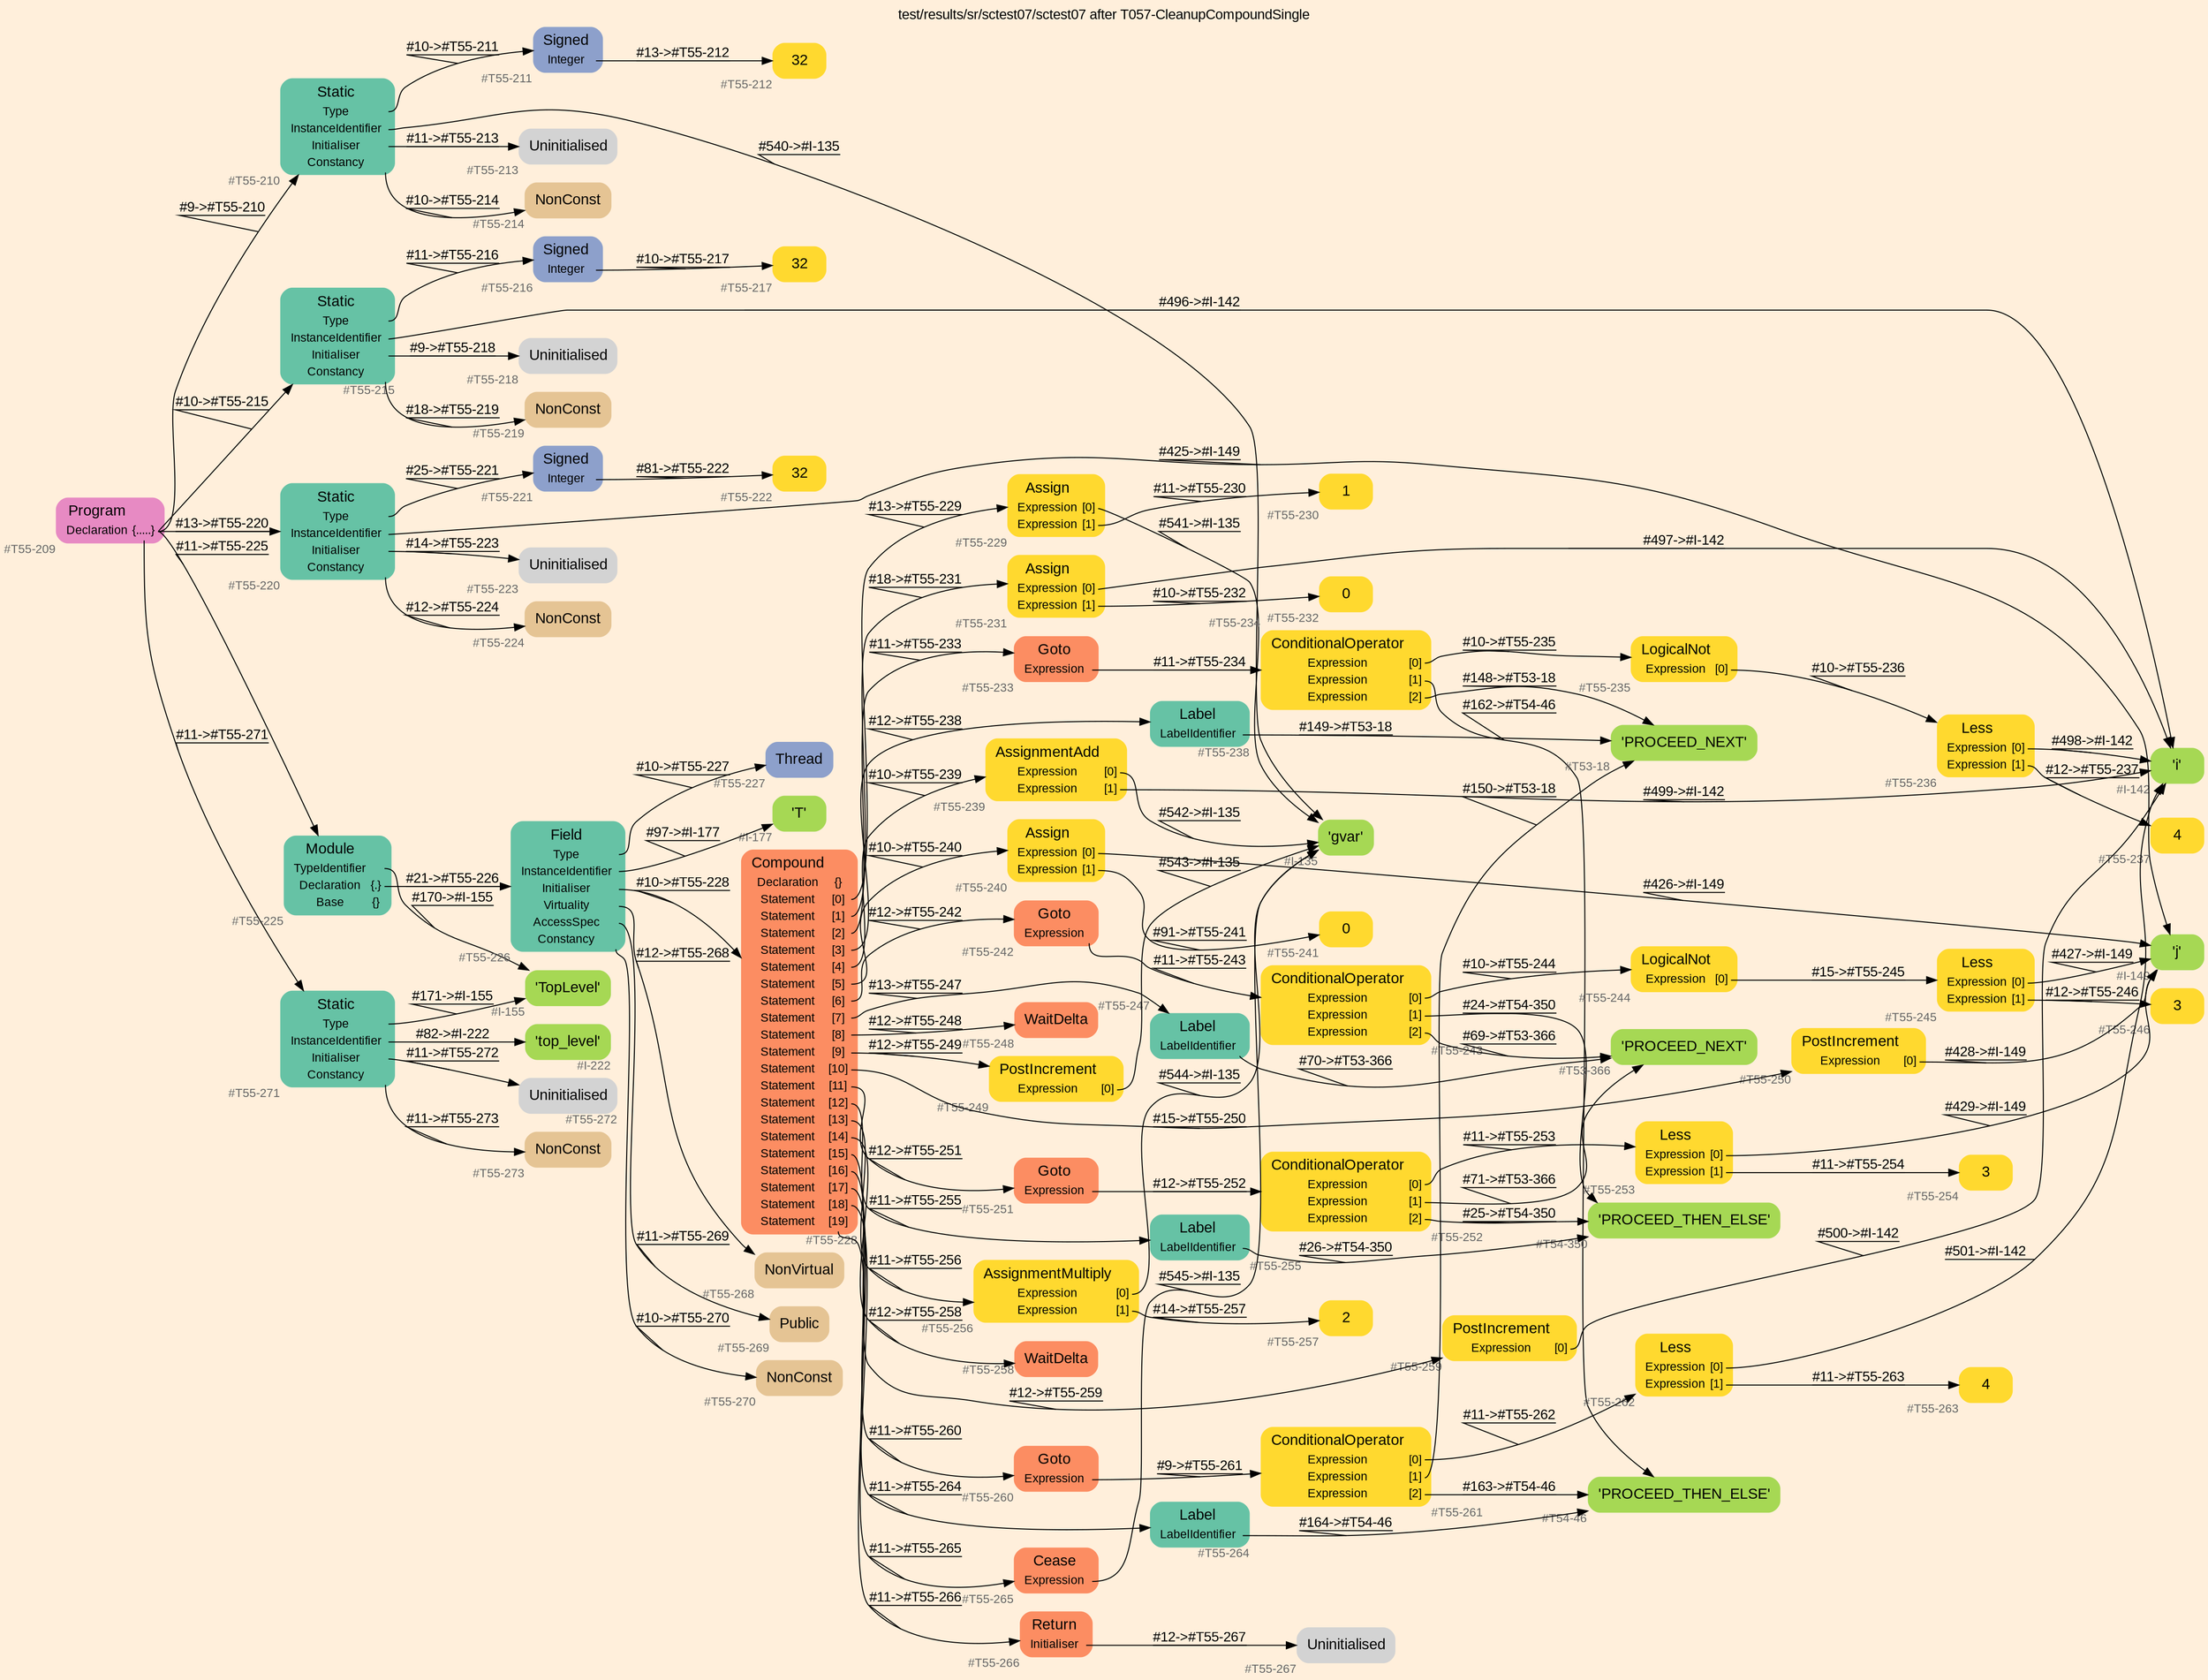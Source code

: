 digraph "test/results/sr/sctest07/sctest07 after T057-CleanupCompoundSingle" {
label = "test/results/sr/sctest07/sctest07 after T057-CleanupCompoundSingle"
labelloc = t
graph [
    rankdir = "LR"
    ranksep = 0.3
    bgcolor = antiquewhite1
    color = black
    fontcolor = black
    fontname = "Arial"
];
node [
    fontname = "Arial"
];
edge [
    fontname = "Arial"
];

// -------------------- node figure --------------------
// -------- block #T55-209 ----------
"#T55-209" [
    fillcolor = "/set28/4"
    xlabel = "#T55-209"
    fontsize = "12"
    fontcolor = grey40
    shape = "plaintext"
    label = <<TABLE BORDER="0" CELLBORDER="0" CELLSPACING="0">
     <TR><TD><FONT COLOR="black" POINT-SIZE="15">Program</FONT></TD></TR>
     <TR><TD><FONT COLOR="black" POINT-SIZE="12">Declaration</FONT></TD><TD PORT="port0"><FONT COLOR="black" POINT-SIZE="12">{.....}</FONT></TD></TR>
    </TABLE>>
    style = "rounded,filled"
];

// -------- block #T55-210 ----------
"#T55-210" [
    fillcolor = "/set28/1"
    xlabel = "#T55-210"
    fontsize = "12"
    fontcolor = grey40
    shape = "plaintext"
    label = <<TABLE BORDER="0" CELLBORDER="0" CELLSPACING="0">
     <TR><TD><FONT COLOR="black" POINT-SIZE="15">Static</FONT></TD></TR>
     <TR><TD><FONT COLOR="black" POINT-SIZE="12">Type</FONT></TD><TD PORT="port0"></TD></TR>
     <TR><TD><FONT COLOR="black" POINT-SIZE="12">InstanceIdentifier</FONT></TD><TD PORT="port1"></TD></TR>
     <TR><TD><FONT COLOR="black" POINT-SIZE="12">Initialiser</FONT></TD><TD PORT="port2"></TD></TR>
     <TR><TD><FONT COLOR="black" POINT-SIZE="12">Constancy</FONT></TD><TD PORT="port3"></TD></TR>
    </TABLE>>
    style = "rounded,filled"
];

// -------- block #T55-211 ----------
"#T55-211" [
    fillcolor = "/set28/3"
    xlabel = "#T55-211"
    fontsize = "12"
    fontcolor = grey40
    shape = "plaintext"
    label = <<TABLE BORDER="0" CELLBORDER="0" CELLSPACING="0">
     <TR><TD><FONT COLOR="black" POINT-SIZE="15">Signed</FONT></TD></TR>
     <TR><TD><FONT COLOR="black" POINT-SIZE="12">Integer</FONT></TD><TD PORT="port0"></TD></TR>
    </TABLE>>
    style = "rounded,filled"
];

// -------- block #T55-212 ----------
"#T55-212" [
    fillcolor = "/set28/6"
    xlabel = "#T55-212"
    fontsize = "12"
    fontcolor = grey40
    shape = "plaintext"
    label = <<TABLE BORDER="0" CELLBORDER="0" CELLSPACING="0">
     <TR><TD><FONT COLOR="black" POINT-SIZE="15">32</FONT></TD></TR>
    </TABLE>>
    style = "rounded,filled"
];

// -------- block #I-135 ----------
"#I-135" [
    fillcolor = "/set28/5"
    xlabel = "#I-135"
    fontsize = "12"
    fontcolor = grey40
    shape = "plaintext"
    label = <<TABLE BORDER="0" CELLBORDER="0" CELLSPACING="0">
     <TR><TD><FONT COLOR="black" POINT-SIZE="15">'gvar'</FONT></TD></TR>
    </TABLE>>
    style = "rounded,filled"
];

// -------- block #T55-213 ----------
"#T55-213" [
    xlabel = "#T55-213"
    fontsize = "12"
    fontcolor = grey40
    shape = "plaintext"
    label = <<TABLE BORDER="0" CELLBORDER="0" CELLSPACING="0">
     <TR><TD><FONT COLOR="black" POINT-SIZE="15">Uninitialised</FONT></TD></TR>
    </TABLE>>
    style = "rounded,filled"
];

// -------- block #T55-214 ----------
"#T55-214" [
    fillcolor = "/set28/7"
    xlabel = "#T55-214"
    fontsize = "12"
    fontcolor = grey40
    shape = "plaintext"
    label = <<TABLE BORDER="0" CELLBORDER="0" CELLSPACING="0">
     <TR><TD><FONT COLOR="black" POINT-SIZE="15">NonConst</FONT></TD></TR>
    </TABLE>>
    style = "rounded,filled"
];

// -------- block #T55-215 ----------
"#T55-215" [
    fillcolor = "/set28/1"
    xlabel = "#T55-215"
    fontsize = "12"
    fontcolor = grey40
    shape = "plaintext"
    label = <<TABLE BORDER="0" CELLBORDER="0" CELLSPACING="0">
     <TR><TD><FONT COLOR="black" POINT-SIZE="15">Static</FONT></TD></TR>
     <TR><TD><FONT COLOR="black" POINT-SIZE="12">Type</FONT></TD><TD PORT="port0"></TD></TR>
     <TR><TD><FONT COLOR="black" POINT-SIZE="12">InstanceIdentifier</FONT></TD><TD PORT="port1"></TD></TR>
     <TR><TD><FONT COLOR="black" POINT-SIZE="12">Initialiser</FONT></TD><TD PORT="port2"></TD></TR>
     <TR><TD><FONT COLOR="black" POINT-SIZE="12">Constancy</FONT></TD><TD PORT="port3"></TD></TR>
    </TABLE>>
    style = "rounded,filled"
];

// -------- block #T55-216 ----------
"#T55-216" [
    fillcolor = "/set28/3"
    xlabel = "#T55-216"
    fontsize = "12"
    fontcolor = grey40
    shape = "plaintext"
    label = <<TABLE BORDER="0" CELLBORDER="0" CELLSPACING="0">
     <TR><TD><FONT COLOR="black" POINT-SIZE="15">Signed</FONT></TD></TR>
     <TR><TD><FONT COLOR="black" POINT-SIZE="12">Integer</FONT></TD><TD PORT="port0"></TD></TR>
    </TABLE>>
    style = "rounded,filled"
];

// -------- block #T55-217 ----------
"#T55-217" [
    fillcolor = "/set28/6"
    xlabel = "#T55-217"
    fontsize = "12"
    fontcolor = grey40
    shape = "plaintext"
    label = <<TABLE BORDER="0" CELLBORDER="0" CELLSPACING="0">
     <TR><TD><FONT COLOR="black" POINT-SIZE="15">32</FONT></TD></TR>
    </TABLE>>
    style = "rounded,filled"
];

// -------- block #I-142 ----------
"#I-142" [
    fillcolor = "/set28/5"
    xlabel = "#I-142"
    fontsize = "12"
    fontcolor = grey40
    shape = "plaintext"
    label = <<TABLE BORDER="0" CELLBORDER="0" CELLSPACING="0">
     <TR><TD><FONT COLOR="black" POINT-SIZE="15">'i'</FONT></TD></TR>
    </TABLE>>
    style = "rounded,filled"
];

// -------- block #T55-218 ----------
"#T55-218" [
    xlabel = "#T55-218"
    fontsize = "12"
    fontcolor = grey40
    shape = "plaintext"
    label = <<TABLE BORDER="0" CELLBORDER="0" CELLSPACING="0">
     <TR><TD><FONT COLOR="black" POINT-SIZE="15">Uninitialised</FONT></TD></TR>
    </TABLE>>
    style = "rounded,filled"
];

// -------- block #T55-219 ----------
"#T55-219" [
    fillcolor = "/set28/7"
    xlabel = "#T55-219"
    fontsize = "12"
    fontcolor = grey40
    shape = "plaintext"
    label = <<TABLE BORDER="0" CELLBORDER="0" CELLSPACING="0">
     <TR><TD><FONT COLOR="black" POINT-SIZE="15">NonConst</FONT></TD></TR>
    </TABLE>>
    style = "rounded,filled"
];

// -------- block #T55-220 ----------
"#T55-220" [
    fillcolor = "/set28/1"
    xlabel = "#T55-220"
    fontsize = "12"
    fontcolor = grey40
    shape = "plaintext"
    label = <<TABLE BORDER="0" CELLBORDER="0" CELLSPACING="0">
     <TR><TD><FONT COLOR="black" POINT-SIZE="15">Static</FONT></TD></TR>
     <TR><TD><FONT COLOR="black" POINT-SIZE="12">Type</FONT></TD><TD PORT="port0"></TD></TR>
     <TR><TD><FONT COLOR="black" POINT-SIZE="12">InstanceIdentifier</FONT></TD><TD PORT="port1"></TD></TR>
     <TR><TD><FONT COLOR="black" POINT-SIZE="12">Initialiser</FONT></TD><TD PORT="port2"></TD></TR>
     <TR><TD><FONT COLOR="black" POINT-SIZE="12">Constancy</FONT></TD><TD PORT="port3"></TD></TR>
    </TABLE>>
    style = "rounded,filled"
];

// -------- block #T55-221 ----------
"#T55-221" [
    fillcolor = "/set28/3"
    xlabel = "#T55-221"
    fontsize = "12"
    fontcolor = grey40
    shape = "plaintext"
    label = <<TABLE BORDER="0" CELLBORDER="0" CELLSPACING="0">
     <TR><TD><FONT COLOR="black" POINT-SIZE="15">Signed</FONT></TD></TR>
     <TR><TD><FONT COLOR="black" POINT-SIZE="12">Integer</FONT></TD><TD PORT="port0"></TD></TR>
    </TABLE>>
    style = "rounded,filled"
];

// -------- block #T55-222 ----------
"#T55-222" [
    fillcolor = "/set28/6"
    xlabel = "#T55-222"
    fontsize = "12"
    fontcolor = grey40
    shape = "plaintext"
    label = <<TABLE BORDER="0" CELLBORDER="0" CELLSPACING="0">
     <TR><TD><FONT COLOR="black" POINT-SIZE="15">32</FONT></TD></TR>
    </TABLE>>
    style = "rounded,filled"
];

// -------- block #I-149 ----------
"#I-149" [
    fillcolor = "/set28/5"
    xlabel = "#I-149"
    fontsize = "12"
    fontcolor = grey40
    shape = "plaintext"
    label = <<TABLE BORDER="0" CELLBORDER="0" CELLSPACING="0">
     <TR><TD><FONT COLOR="black" POINT-SIZE="15">'j'</FONT></TD></TR>
    </TABLE>>
    style = "rounded,filled"
];

// -------- block #T55-223 ----------
"#T55-223" [
    xlabel = "#T55-223"
    fontsize = "12"
    fontcolor = grey40
    shape = "plaintext"
    label = <<TABLE BORDER="0" CELLBORDER="0" CELLSPACING="0">
     <TR><TD><FONT COLOR="black" POINT-SIZE="15">Uninitialised</FONT></TD></TR>
    </TABLE>>
    style = "rounded,filled"
];

// -------- block #T55-224 ----------
"#T55-224" [
    fillcolor = "/set28/7"
    xlabel = "#T55-224"
    fontsize = "12"
    fontcolor = grey40
    shape = "plaintext"
    label = <<TABLE BORDER="0" CELLBORDER="0" CELLSPACING="0">
     <TR><TD><FONT COLOR="black" POINT-SIZE="15">NonConst</FONT></TD></TR>
    </TABLE>>
    style = "rounded,filled"
];

// -------- block #T55-225 ----------
"#T55-225" [
    fillcolor = "/set28/1"
    xlabel = "#T55-225"
    fontsize = "12"
    fontcolor = grey40
    shape = "plaintext"
    label = <<TABLE BORDER="0" CELLBORDER="0" CELLSPACING="0">
     <TR><TD><FONT COLOR="black" POINT-SIZE="15">Module</FONT></TD></TR>
     <TR><TD><FONT COLOR="black" POINT-SIZE="12">TypeIdentifier</FONT></TD><TD PORT="port0"></TD></TR>
     <TR><TD><FONT COLOR="black" POINT-SIZE="12">Declaration</FONT></TD><TD PORT="port1"><FONT COLOR="black" POINT-SIZE="12">{.}</FONT></TD></TR>
     <TR><TD><FONT COLOR="black" POINT-SIZE="12">Base</FONT></TD><TD PORT="port2"><FONT COLOR="black" POINT-SIZE="12">{}</FONT></TD></TR>
    </TABLE>>
    style = "rounded,filled"
];

// -------- block #I-155 ----------
"#I-155" [
    fillcolor = "/set28/5"
    xlabel = "#I-155"
    fontsize = "12"
    fontcolor = grey40
    shape = "plaintext"
    label = <<TABLE BORDER="0" CELLBORDER="0" CELLSPACING="0">
     <TR><TD><FONT COLOR="black" POINT-SIZE="15">'TopLevel'</FONT></TD></TR>
    </TABLE>>
    style = "rounded,filled"
];

// -------- block #T55-226 ----------
"#T55-226" [
    fillcolor = "/set28/1"
    xlabel = "#T55-226"
    fontsize = "12"
    fontcolor = grey40
    shape = "plaintext"
    label = <<TABLE BORDER="0" CELLBORDER="0" CELLSPACING="0">
     <TR><TD><FONT COLOR="black" POINT-SIZE="15">Field</FONT></TD></TR>
     <TR><TD><FONT COLOR="black" POINT-SIZE="12">Type</FONT></TD><TD PORT="port0"></TD></TR>
     <TR><TD><FONT COLOR="black" POINT-SIZE="12">InstanceIdentifier</FONT></TD><TD PORT="port1"></TD></TR>
     <TR><TD><FONT COLOR="black" POINT-SIZE="12">Initialiser</FONT></TD><TD PORT="port2"></TD></TR>
     <TR><TD><FONT COLOR="black" POINT-SIZE="12">Virtuality</FONT></TD><TD PORT="port3"></TD></TR>
     <TR><TD><FONT COLOR="black" POINT-SIZE="12">AccessSpec</FONT></TD><TD PORT="port4"></TD></TR>
     <TR><TD><FONT COLOR="black" POINT-SIZE="12">Constancy</FONT></TD><TD PORT="port5"></TD></TR>
    </TABLE>>
    style = "rounded,filled"
];

// -------- block #T55-227 ----------
"#T55-227" [
    fillcolor = "/set28/3"
    xlabel = "#T55-227"
    fontsize = "12"
    fontcolor = grey40
    shape = "plaintext"
    label = <<TABLE BORDER="0" CELLBORDER="0" CELLSPACING="0">
     <TR><TD><FONT COLOR="black" POINT-SIZE="15">Thread</FONT></TD></TR>
    </TABLE>>
    style = "rounded,filled"
];

// -------- block #I-177 ----------
"#I-177" [
    fillcolor = "/set28/5"
    xlabel = "#I-177"
    fontsize = "12"
    fontcolor = grey40
    shape = "plaintext"
    label = <<TABLE BORDER="0" CELLBORDER="0" CELLSPACING="0">
     <TR><TD><FONT COLOR="black" POINT-SIZE="15">'T'</FONT></TD></TR>
    </TABLE>>
    style = "rounded,filled"
];

// -------- block #T55-228 ----------
"#T55-228" [
    fillcolor = "/set28/2"
    xlabel = "#T55-228"
    fontsize = "12"
    fontcolor = grey40
    shape = "plaintext"
    label = <<TABLE BORDER="0" CELLBORDER="0" CELLSPACING="0">
     <TR><TD><FONT COLOR="black" POINT-SIZE="15">Compound</FONT></TD></TR>
     <TR><TD><FONT COLOR="black" POINT-SIZE="12">Declaration</FONT></TD><TD PORT="port0"><FONT COLOR="black" POINT-SIZE="12">{}</FONT></TD></TR>
     <TR><TD><FONT COLOR="black" POINT-SIZE="12">Statement</FONT></TD><TD PORT="port1"><FONT COLOR="black" POINT-SIZE="12">[0]</FONT></TD></TR>
     <TR><TD><FONT COLOR="black" POINT-SIZE="12">Statement</FONT></TD><TD PORT="port2"><FONT COLOR="black" POINT-SIZE="12">[1]</FONT></TD></TR>
     <TR><TD><FONT COLOR="black" POINT-SIZE="12">Statement</FONT></TD><TD PORT="port3"><FONT COLOR="black" POINT-SIZE="12">[2]</FONT></TD></TR>
     <TR><TD><FONT COLOR="black" POINT-SIZE="12">Statement</FONT></TD><TD PORT="port4"><FONT COLOR="black" POINT-SIZE="12">[3]</FONT></TD></TR>
     <TR><TD><FONT COLOR="black" POINT-SIZE="12">Statement</FONT></TD><TD PORT="port5"><FONT COLOR="black" POINT-SIZE="12">[4]</FONT></TD></TR>
     <TR><TD><FONT COLOR="black" POINT-SIZE="12">Statement</FONT></TD><TD PORT="port6"><FONT COLOR="black" POINT-SIZE="12">[5]</FONT></TD></TR>
     <TR><TD><FONT COLOR="black" POINT-SIZE="12">Statement</FONT></TD><TD PORT="port7"><FONT COLOR="black" POINT-SIZE="12">[6]</FONT></TD></TR>
     <TR><TD><FONT COLOR="black" POINT-SIZE="12">Statement</FONT></TD><TD PORT="port8"><FONT COLOR="black" POINT-SIZE="12">[7]</FONT></TD></TR>
     <TR><TD><FONT COLOR="black" POINT-SIZE="12">Statement</FONT></TD><TD PORT="port9"><FONT COLOR="black" POINT-SIZE="12">[8]</FONT></TD></TR>
     <TR><TD><FONT COLOR="black" POINT-SIZE="12">Statement</FONT></TD><TD PORT="port10"><FONT COLOR="black" POINT-SIZE="12">[9]</FONT></TD></TR>
     <TR><TD><FONT COLOR="black" POINT-SIZE="12">Statement</FONT></TD><TD PORT="port11"><FONT COLOR="black" POINT-SIZE="12">[10]</FONT></TD></TR>
     <TR><TD><FONT COLOR="black" POINT-SIZE="12">Statement</FONT></TD><TD PORT="port12"><FONT COLOR="black" POINT-SIZE="12">[11]</FONT></TD></TR>
     <TR><TD><FONT COLOR="black" POINT-SIZE="12">Statement</FONT></TD><TD PORT="port13"><FONT COLOR="black" POINT-SIZE="12">[12]</FONT></TD></TR>
     <TR><TD><FONT COLOR="black" POINT-SIZE="12">Statement</FONT></TD><TD PORT="port14"><FONT COLOR="black" POINT-SIZE="12">[13]</FONT></TD></TR>
     <TR><TD><FONT COLOR="black" POINT-SIZE="12">Statement</FONT></TD><TD PORT="port15"><FONT COLOR="black" POINT-SIZE="12">[14]</FONT></TD></TR>
     <TR><TD><FONT COLOR="black" POINT-SIZE="12">Statement</FONT></TD><TD PORT="port16"><FONT COLOR="black" POINT-SIZE="12">[15]</FONT></TD></TR>
     <TR><TD><FONT COLOR="black" POINT-SIZE="12">Statement</FONT></TD><TD PORT="port17"><FONT COLOR="black" POINT-SIZE="12">[16]</FONT></TD></TR>
     <TR><TD><FONT COLOR="black" POINT-SIZE="12">Statement</FONT></TD><TD PORT="port18"><FONT COLOR="black" POINT-SIZE="12">[17]</FONT></TD></TR>
     <TR><TD><FONT COLOR="black" POINT-SIZE="12">Statement</FONT></TD><TD PORT="port19"><FONT COLOR="black" POINT-SIZE="12">[18]</FONT></TD></TR>
     <TR><TD><FONT COLOR="black" POINT-SIZE="12">Statement</FONT></TD><TD PORT="port20"><FONT COLOR="black" POINT-SIZE="12">[19]</FONT></TD></TR>
    </TABLE>>
    style = "rounded,filled"
];

// -------- block #T55-229 ----------
"#T55-229" [
    fillcolor = "/set28/6"
    xlabel = "#T55-229"
    fontsize = "12"
    fontcolor = grey40
    shape = "plaintext"
    label = <<TABLE BORDER="0" CELLBORDER="0" CELLSPACING="0">
     <TR><TD><FONT COLOR="black" POINT-SIZE="15">Assign</FONT></TD></TR>
     <TR><TD><FONT COLOR="black" POINT-SIZE="12">Expression</FONT></TD><TD PORT="port0"><FONT COLOR="black" POINT-SIZE="12">[0]</FONT></TD></TR>
     <TR><TD><FONT COLOR="black" POINT-SIZE="12">Expression</FONT></TD><TD PORT="port1"><FONT COLOR="black" POINT-SIZE="12">[1]</FONT></TD></TR>
    </TABLE>>
    style = "rounded,filled"
];

// -------- block #T55-230 ----------
"#T55-230" [
    fillcolor = "/set28/6"
    xlabel = "#T55-230"
    fontsize = "12"
    fontcolor = grey40
    shape = "plaintext"
    label = <<TABLE BORDER="0" CELLBORDER="0" CELLSPACING="0">
     <TR><TD><FONT COLOR="black" POINT-SIZE="15">1</FONT></TD></TR>
    </TABLE>>
    style = "rounded,filled"
];

// -------- block #T55-231 ----------
"#T55-231" [
    fillcolor = "/set28/6"
    xlabel = "#T55-231"
    fontsize = "12"
    fontcolor = grey40
    shape = "plaintext"
    label = <<TABLE BORDER="0" CELLBORDER="0" CELLSPACING="0">
     <TR><TD><FONT COLOR="black" POINT-SIZE="15">Assign</FONT></TD></TR>
     <TR><TD><FONT COLOR="black" POINT-SIZE="12">Expression</FONT></TD><TD PORT="port0"><FONT COLOR="black" POINT-SIZE="12">[0]</FONT></TD></TR>
     <TR><TD><FONT COLOR="black" POINT-SIZE="12">Expression</FONT></TD><TD PORT="port1"><FONT COLOR="black" POINT-SIZE="12">[1]</FONT></TD></TR>
    </TABLE>>
    style = "rounded,filled"
];

// -------- block #T55-232 ----------
"#T55-232" [
    fillcolor = "/set28/6"
    xlabel = "#T55-232"
    fontsize = "12"
    fontcolor = grey40
    shape = "plaintext"
    label = <<TABLE BORDER="0" CELLBORDER="0" CELLSPACING="0">
     <TR><TD><FONT COLOR="black" POINT-SIZE="15">0</FONT></TD></TR>
    </TABLE>>
    style = "rounded,filled"
];

// -------- block #T55-233 ----------
"#T55-233" [
    fillcolor = "/set28/2"
    xlabel = "#T55-233"
    fontsize = "12"
    fontcolor = grey40
    shape = "plaintext"
    label = <<TABLE BORDER="0" CELLBORDER="0" CELLSPACING="0">
     <TR><TD><FONT COLOR="black" POINT-SIZE="15">Goto</FONT></TD></TR>
     <TR><TD><FONT COLOR="black" POINT-SIZE="12">Expression</FONT></TD><TD PORT="port0"></TD></TR>
    </TABLE>>
    style = "rounded,filled"
];

// -------- block #T55-234 ----------
"#T55-234" [
    fillcolor = "/set28/6"
    xlabel = "#T55-234"
    fontsize = "12"
    fontcolor = grey40
    shape = "plaintext"
    label = <<TABLE BORDER="0" CELLBORDER="0" CELLSPACING="0">
     <TR><TD><FONT COLOR="black" POINT-SIZE="15">ConditionalOperator</FONT></TD></TR>
     <TR><TD><FONT COLOR="black" POINT-SIZE="12">Expression</FONT></TD><TD PORT="port0"><FONT COLOR="black" POINT-SIZE="12">[0]</FONT></TD></TR>
     <TR><TD><FONT COLOR="black" POINT-SIZE="12">Expression</FONT></TD><TD PORT="port1"><FONT COLOR="black" POINT-SIZE="12">[1]</FONT></TD></TR>
     <TR><TD><FONT COLOR="black" POINT-SIZE="12">Expression</FONT></TD><TD PORT="port2"><FONT COLOR="black" POINT-SIZE="12">[2]</FONT></TD></TR>
    </TABLE>>
    style = "rounded,filled"
];

// -------- block #T55-235 ----------
"#T55-235" [
    fillcolor = "/set28/6"
    xlabel = "#T55-235"
    fontsize = "12"
    fontcolor = grey40
    shape = "plaintext"
    label = <<TABLE BORDER="0" CELLBORDER="0" CELLSPACING="0">
     <TR><TD><FONT COLOR="black" POINT-SIZE="15">LogicalNot</FONT></TD></TR>
     <TR><TD><FONT COLOR="black" POINT-SIZE="12">Expression</FONT></TD><TD PORT="port0"><FONT COLOR="black" POINT-SIZE="12">[0]</FONT></TD></TR>
    </TABLE>>
    style = "rounded,filled"
];

// -------- block #T55-236 ----------
"#T55-236" [
    fillcolor = "/set28/6"
    xlabel = "#T55-236"
    fontsize = "12"
    fontcolor = grey40
    shape = "plaintext"
    label = <<TABLE BORDER="0" CELLBORDER="0" CELLSPACING="0">
     <TR><TD><FONT COLOR="black" POINT-SIZE="15">Less</FONT></TD></TR>
     <TR><TD><FONT COLOR="black" POINT-SIZE="12">Expression</FONT></TD><TD PORT="port0"><FONT COLOR="black" POINT-SIZE="12">[0]</FONT></TD></TR>
     <TR><TD><FONT COLOR="black" POINT-SIZE="12">Expression</FONT></TD><TD PORT="port1"><FONT COLOR="black" POINT-SIZE="12">[1]</FONT></TD></TR>
    </TABLE>>
    style = "rounded,filled"
];

// -------- block #T55-237 ----------
"#T55-237" [
    fillcolor = "/set28/6"
    xlabel = "#T55-237"
    fontsize = "12"
    fontcolor = grey40
    shape = "plaintext"
    label = <<TABLE BORDER="0" CELLBORDER="0" CELLSPACING="0">
     <TR><TD><FONT COLOR="black" POINT-SIZE="15">4</FONT></TD></TR>
    </TABLE>>
    style = "rounded,filled"
];

// -------- block #T54-46 ----------
"#T54-46" [
    fillcolor = "/set28/5"
    xlabel = "#T54-46"
    fontsize = "12"
    fontcolor = grey40
    shape = "plaintext"
    label = <<TABLE BORDER="0" CELLBORDER="0" CELLSPACING="0">
     <TR><TD><FONT COLOR="black" POINT-SIZE="15">'PROCEED_THEN_ELSE'</FONT></TD></TR>
    </TABLE>>
    style = "rounded,filled"
];

// -------- block #T53-18 ----------
"#T53-18" [
    fillcolor = "/set28/5"
    xlabel = "#T53-18"
    fontsize = "12"
    fontcolor = grey40
    shape = "plaintext"
    label = <<TABLE BORDER="0" CELLBORDER="0" CELLSPACING="0">
     <TR><TD><FONT COLOR="black" POINT-SIZE="15">'PROCEED_NEXT'</FONT></TD></TR>
    </TABLE>>
    style = "rounded,filled"
];

// -------- block #T55-238 ----------
"#T55-238" [
    fillcolor = "/set28/1"
    xlabel = "#T55-238"
    fontsize = "12"
    fontcolor = grey40
    shape = "plaintext"
    label = <<TABLE BORDER="0" CELLBORDER="0" CELLSPACING="0">
     <TR><TD><FONT COLOR="black" POINT-SIZE="15">Label</FONT></TD></TR>
     <TR><TD><FONT COLOR="black" POINT-SIZE="12">LabelIdentifier</FONT></TD><TD PORT="port0"></TD></TR>
    </TABLE>>
    style = "rounded,filled"
];

// -------- block #T55-239 ----------
"#T55-239" [
    fillcolor = "/set28/6"
    xlabel = "#T55-239"
    fontsize = "12"
    fontcolor = grey40
    shape = "plaintext"
    label = <<TABLE BORDER="0" CELLBORDER="0" CELLSPACING="0">
     <TR><TD><FONT COLOR="black" POINT-SIZE="15">AssignmentAdd</FONT></TD></TR>
     <TR><TD><FONT COLOR="black" POINT-SIZE="12">Expression</FONT></TD><TD PORT="port0"><FONT COLOR="black" POINT-SIZE="12">[0]</FONT></TD></TR>
     <TR><TD><FONT COLOR="black" POINT-SIZE="12">Expression</FONT></TD><TD PORT="port1"><FONT COLOR="black" POINT-SIZE="12">[1]</FONT></TD></TR>
    </TABLE>>
    style = "rounded,filled"
];

// -------- block #T55-240 ----------
"#T55-240" [
    fillcolor = "/set28/6"
    xlabel = "#T55-240"
    fontsize = "12"
    fontcolor = grey40
    shape = "plaintext"
    label = <<TABLE BORDER="0" CELLBORDER="0" CELLSPACING="0">
     <TR><TD><FONT COLOR="black" POINT-SIZE="15">Assign</FONT></TD></TR>
     <TR><TD><FONT COLOR="black" POINT-SIZE="12">Expression</FONT></TD><TD PORT="port0"><FONT COLOR="black" POINT-SIZE="12">[0]</FONT></TD></TR>
     <TR><TD><FONT COLOR="black" POINT-SIZE="12">Expression</FONT></TD><TD PORT="port1"><FONT COLOR="black" POINT-SIZE="12">[1]</FONT></TD></TR>
    </TABLE>>
    style = "rounded,filled"
];

// -------- block #T55-241 ----------
"#T55-241" [
    fillcolor = "/set28/6"
    xlabel = "#T55-241"
    fontsize = "12"
    fontcolor = grey40
    shape = "plaintext"
    label = <<TABLE BORDER="0" CELLBORDER="0" CELLSPACING="0">
     <TR><TD><FONT COLOR="black" POINT-SIZE="15">0</FONT></TD></TR>
    </TABLE>>
    style = "rounded,filled"
];

// -------- block #T55-242 ----------
"#T55-242" [
    fillcolor = "/set28/2"
    xlabel = "#T55-242"
    fontsize = "12"
    fontcolor = grey40
    shape = "plaintext"
    label = <<TABLE BORDER="0" CELLBORDER="0" CELLSPACING="0">
     <TR><TD><FONT COLOR="black" POINT-SIZE="15">Goto</FONT></TD></TR>
     <TR><TD><FONT COLOR="black" POINT-SIZE="12">Expression</FONT></TD><TD PORT="port0"></TD></TR>
    </TABLE>>
    style = "rounded,filled"
];

// -------- block #T55-243 ----------
"#T55-243" [
    fillcolor = "/set28/6"
    xlabel = "#T55-243"
    fontsize = "12"
    fontcolor = grey40
    shape = "plaintext"
    label = <<TABLE BORDER="0" CELLBORDER="0" CELLSPACING="0">
     <TR><TD><FONT COLOR="black" POINT-SIZE="15">ConditionalOperator</FONT></TD></TR>
     <TR><TD><FONT COLOR="black" POINT-SIZE="12">Expression</FONT></TD><TD PORT="port0"><FONT COLOR="black" POINT-SIZE="12">[0]</FONT></TD></TR>
     <TR><TD><FONT COLOR="black" POINT-SIZE="12">Expression</FONT></TD><TD PORT="port1"><FONT COLOR="black" POINT-SIZE="12">[1]</FONT></TD></TR>
     <TR><TD><FONT COLOR="black" POINT-SIZE="12">Expression</FONT></TD><TD PORT="port2"><FONT COLOR="black" POINT-SIZE="12">[2]</FONT></TD></TR>
    </TABLE>>
    style = "rounded,filled"
];

// -------- block #T55-244 ----------
"#T55-244" [
    fillcolor = "/set28/6"
    xlabel = "#T55-244"
    fontsize = "12"
    fontcolor = grey40
    shape = "plaintext"
    label = <<TABLE BORDER="0" CELLBORDER="0" CELLSPACING="0">
     <TR><TD><FONT COLOR="black" POINT-SIZE="15">LogicalNot</FONT></TD></TR>
     <TR><TD><FONT COLOR="black" POINT-SIZE="12">Expression</FONT></TD><TD PORT="port0"><FONT COLOR="black" POINT-SIZE="12">[0]</FONT></TD></TR>
    </TABLE>>
    style = "rounded,filled"
];

// -------- block #T55-245 ----------
"#T55-245" [
    fillcolor = "/set28/6"
    xlabel = "#T55-245"
    fontsize = "12"
    fontcolor = grey40
    shape = "plaintext"
    label = <<TABLE BORDER="0" CELLBORDER="0" CELLSPACING="0">
     <TR><TD><FONT COLOR="black" POINT-SIZE="15">Less</FONT></TD></TR>
     <TR><TD><FONT COLOR="black" POINT-SIZE="12">Expression</FONT></TD><TD PORT="port0"><FONT COLOR="black" POINT-SIZE="12">[0]</FONT></TD></TR>
     <TR><TD><FONT COLOR="black" POINT-SIZE="12">Expression</FONT></TD><TD PORT="port1"><FONT COLOR="black" POINT-SIZE="12">[1]</FONT></TD></TR>
    </TABLE>>
    style = "rounded,filled"
];

// -------- block #T55-246 ----------
"#T55-246" [
    fillcolor = "/set28/6"
    xlabel = "#T55-246"
    fontsize = "12"
    fontcolor = grey40
    shape = "plaintext"
    label = <<TABLE BORDER="0" CELLBORDER="0" CELLSPACING="0">
     <TR><TD><FONT COLOR="black" POINT-SIZE="15">3</FONT></TD></TR>
    </TABLE>>
    style = "rounded,filled"
];

// -------- block #T54-350 ----------
"#T54-350" [
    fillcolor = "/set28/5"
    xlabel = "#T54-350"
    fontsize = "12"
    fontcolor = grey40
    shape = "plaintext"
    label = <<TABLE BORDER="0" CELLBORDER="0" CELLSPACING="0">
     <TR><TD><FONT COLOR="black" POINT-SIZE="15">'PROCEED_THEN_ELSE'</FONT></TD></TR>
    </TABLE>>
    style = "rounded,filled"
];

// -------- block #T53-366 ----------
"#T53-366" [
    fillcolor = "/set28/5"
    xlabel = "#T53-366"
    fontsize = "12"
    fontcolor = grey40
    shape = "plaintext"
    label = <<TABLE BORDER="0" CELLBORDER="0" CELLSPACING="0">
     <TR><TD><FONT COLOR="black" POINT-SIZE="15">'PROCEED_NEXT'</FONT></TD></TR>
    </TABLE>>
    style = "rounded,filled"
];

// -------- block #T55-247 ----------
"#T55-247" [
    fillcolor = "/set28/1"
    xlabel = "#T55-247"
    fontsize = "12"
    fontcolor = grey40
    shape = "plaintext"
    label = <<TABLE BORDER="0" CELLBORDER="0" CELLSPACING="0">
     <TR><TD><FONT COLOR="black" POINT-SIZE="15">Label</FONT></TD></TR>
     <TR><TD><FONT COLOR="black" POINT-SIZE="12">LabelIdentifier</FONT></TD><TD PORT="port0"></TD></TR>
    </TABLE>>
    style = "rounded,filled"
];

// -------- block #T55-248 ----------
"#T55-248" [
    fillcolor = "/set28/2"
    xlabel = "#T55-248"
    fontsize = "12"
    fontcolor = grey40
    shape = "plaintext"
    label = <<TABLE BORDER="0" CELLBORDER="0" CELLSPACING="0">
     <TR><TD><FONT COLOR="black" POINT-SIZE="15">WaitDelta</FONT></TD></TR>
    </TABLE>>
    style = "rounded,filled"
];

// -------- block #T55-249 ----------
"#T55-249" [
    fillcolor = "/set28/6"
    xlabel = "#T55-249"
    fontsize = "12"
    fontcolor = grey40
    shape = "plaintext"
    label = <<TABLE BORDER="0" CELLBORDER="0" CELLSPACING="0">
     <TR><TD><FONT COLOR="black" POINT-SIZE="15">PostIncrement</FONT></TD></TR>
     <TR><TD><FONT COLOR="black" POINT-SIZE="12">Expression</FONT></TD><TD PORT="port0"><FONT COLOR="black" POINT-SIZE="12">[0]</FONT></TD></TR>
    </TABLE>>
    style = "rounded,filled"
];

// -------- block #T55-250 ----------
"#T55-250" [
    fillcolor = "/set28/6"
    xlabel = "#T55-250"
    fontsize = "12"
    fontcolor = grey40
    shape = "plaintext"
    label = <<TABLE BORDER="0" CELLBORDER="0" CELLSPACING="0">
     <TR><TD><FONT COLOR="black" POINT-SIZE="15">PostIncrement</FONT></TD></TR>
     <TR><TD><FONT COLOR="black" POINT-SIZE="12">Expression</FONT></TD><TD PORT="port0"><FONT COLOR="black" POINT-SIZE="12">[0]</FONT></TD></TR>
    </TABLE>>
    style = "rounded,filled"
];

// -------- block #T55-251 ----------
"#T55-251" [
    fillcolor = "/set28/2"
    xlabel = "#T55-251"
    fontsize = "12"
    fontcolor = grey40
    shape = "plaintext"
    label = <<TABLE BORDER="0" CELLBORDER="0" CELLSPACING="0">
     <TR><TD><FONT COLOR="black" POINT-SIZE="15">Goto</FONT></TD></TR>
     <TR><TD><FONT COLOR="black" POINT-SIZE="12">Expression</FONT></TD><TD PORT="port0"></TD></TR>
    </TABLE>>
    style = "rounded,filled"
];

// -------- block #T55-252 ----------
"#T55-252" [
    fillcolor = "/set28/6"
    xlabel = "#T55-252"
    fontsize = "12"
    fontcolor = grey40
    shape = "plaintext"
    label = <<TABLE BORDER="0" CELLBORDER="0" CELLSPACING="0">
     <TR><TD><FONT COLOR="black" POINT-SIZE="15">ConditionalOperator</FONT></TD></TR>
     <TR><TD><FONT COLOR="black" POINT-SIZE="12">Expression</FONT></TD><TD PORT="port0"><FONT COLOR="black" POINT-SIZE="12">[0]</FONT></TD></TR>
     <TR><TD><FONT COLOR="black" POINT-SIZE="12">Expression</FONT></TD><TD PORT="port1"><FONT COLOR="black" POINT-SIZE="12">[1]</FONT></TD></TR>
     <TR><TD><FONT COLOR="black" POINT-SIZE="12">Expression</FONT></TD><TD PORT="port2"><FONT COLOR="black" POINT-SIZE="12">[2]</FONT></TD></TR>
    </TABLE>>
    style = "rounded,filled"
];

// -------- block #T55-253 ----------
"#T55-253" [
    fillcolor = "/set28/6"
    xlabel = "#T55-253"
    fontsize = "12"
    fontcolor = grey40
    shape = "plaintext"
    label = <<TABLE BORDER="0" CELLBORDER="0" CELLSPACING="0">
     <TR><TD><FONT COLOR="black" POINT-SIZE="15">Less</FONT></TD></TR>
     <TR><TD><FONT COLOR="black" POINT-SIZE="12">Expression</FONT></TD><TD PORT="port0"><FONT COLOR="black" POINT-SIZE="12">[0]</FONT></TD></TR>
     <TR><TD><FONT COLOR="black" POINT-SIZE="12">Expression</FONT></TD><TD PORT="port1"><FONT COLOR="black" POINT-SIZE="12">[1]</FONT></TD></TR>
    </TABLE>>
    style = "rounded,filled"
];

// -------- block #T55-254 ----------
"#T55-254" [
    fillcolor = "/set28/6"
    xlabel = "#T55-254"
    fontsize = "12"
    fontcolor = grey40
    shape = "plaintext"
    label = <<TABLE BORDER="0" CELLBORDER="0" CELLSPACING="0">
     <TR><TD><FONT COLOR="black" POINT-SIZE="15">3</FONT></TD></TR>
    </TABLE>>
    style = "rounded,filled"
];

// -------- block #T55-255 ----------
"#T55-255" [
    fillcolor = "/set28/1"
    xlabel = "#T55-255"
    fontsize = "12"
    fontcolor = grey40
    shape = "plaintext"
    label = <<TABLE BORDER="0" CELLBORDER="0" CELLSPACING="0">
     <TR><TD><FONT COLOR="black" POINT-SIZE="15">Label</FONT></TD></TR>
     <TR><TD><FONT COLOR="black" POINT-SIZE="12">LabelIdentifier</FONT></TD><TD PORT="port0"></TD></TR>
    </TABLE>>
    style = "rounded,filled"
];

// -------- block #T55-256 ----------
"#T55-256" [
    fillcolor = "/set28/6"
    xlabel = "#T55-256"
    fontsize = "12"
    fontcolor = grey40
    shape = "plaintext"
    label = <<TABLE BORDER="0" CELLBORDER="0" CELLSPACING="0">
     <TR><TD><FONT COLOR="black" POINT-SIZE="15">AssignmentMultiply</FONT></TD></TR>
     <TR><TD><FONT COLOR="black" POINT-SIZE="12">Expression</FONT></TD><TD PORT="port0"><FONT COLOR="black" POINT-SIZE="12">[0]</FONT></TD></TR>
     <TR><TD><FONT COLOR="black" POINT-SIZE="12">Expression</FONT></TD><TD PORT="port1"><FONT COLOR="black" POINT-SIZE="12">[1]</FONT></TD></TR>
    </TABLE>>
    style = "rounded,filled"
];

// -------- block #T55-257 ----------
"#T55-257" [
    fillcolor = "/set28/6"
    xlabel = "#T55-257"
    fontsize = "12"
    fontcolor = grey40
    shape = "plaintext"
    label = <<TABLE BORDER="0" CELLBORDER="0" CELLSPACING="0">
     <TR><TD><FONT COLOR="black" POINT-SIZE="15">2</FONT></TD></TR>
    </TABLE>>
    style = "rounded,filled"
];

// -------- block #T55-258 ----------
"#T55-258" [
    fillcolor = "/set28/2"
    xlabel = "#T55-258"
    fontsize = "12"
    fontcolor = grey40
    shape = "plaintext"
    label = <<TABLE BORDER="0" CELLBORDER="0" CELLSPACING="0">
     <TR><TD><FONT COLOR="black" POINT-SIZE="15">WaitDelta</FONT></TD></TR>
    </TABLE>>
    style = "rounded,filled"
];

// -------- block #T55-259 ----------
"#T55-259" [
    fillcolor = "/set28/6"
    xlabel = "#T55-259"
    fontsize = "12"
    fontcolor = grey40
    shape = "plaintext"
    label = <<TABLE BORDER="0" CELLBORDER="0" CELLSPACING="0">
     <TR><TD><FONT COLOR="black" POINT-SIZE="15">PostIncrement</FONT></TD></TR>
     <TR><TD><FONT COLOR="black" POINT-SIZE="12">Expression</FONT></TD><TD PORT="port0"><FONT COLOR="black" POINT-SIZE="12">[0]</FONT></TD></TR>
    </TABLE>>
    style = "rounded,filled"
];

// -------- block #T55-260 ----------
"#T55-260" [
    fillcolor = "/set28/2"
    xlabel = "#T55-260"
    fontsize = "12"
    fontcolor = grey40
    shape = "plaintext"
    label = <<TABLE BORDER="0" CELLBORDER="0" CELLSPACING="0">
     <TR><TD><FONT COLOR="black" POINT-SIZE="15">Goto</FONT></TD></TR>
     <TR><TD><FONT COLOR="black" POINT-SIZE="12">Expression</FONT></TD><TD PORT="port0"></TD></TR>
    </TABLE>>
    style = "rounded,filled"
];

// -------- block #T55-261 ----------
"#T55-261" [
    fillcolor = "/set28/6"
    xlabel = "#T55-261"
    fontsize = "12"
    fontcolor = grey40
    shape = "plaintext"
    label = <<TABLE BORDER="0" CELLBORDER="0" CELLSPACING="0">
     <TR><TD><FONT COLOR="black" POINT-SIZE="15">ConditionalOperator</FONT></TD></TR>
     <TR><TD><FONT COLOR="black" POINT-SIZE="12">Expression</FONT></TD><TD PORT="port0"><FONT COLOR="black" POINT-SIZE="12">[0]</FONT></TD></TR>
     <TR><TD><FONT COLOR="black" POINT-SIZE="12">Expression</FONT></TD><TD PORT="port1"><FONT COLOR="black" POINT-SIZE="12">[1]</FONT></TD></TR>
     <TR><TD><FONT COLOR="black" POINT-SIZE="12">Expression</FONT></TD><TD PORT="port2"><FONT COLOR="black" POINT-SIZE="12">[2]</FONT></TD></TR>
    </TABLE>>
    style = "rounded,filled"
];

// -------- block #T55-262 ----------
"#T55-262" [
    fillcolor = "/set28/6"
    xlabel = "#T55-262"
    fontsize = "12"
    fontcolor = grey40
    shape = "plaintext"
    label = <<TABLE BORDER="0" CELLBORDER="0" CELLSPACING="0">
     <TR><TD><FONT COLOR="black" POINT-SIZE="15">Less</FONT></TD></TR>
     <TR><TD><FONT COLOR="black" POINT-SIZE="12">Expression</FONT></TD><TD PORT="port0"><FONT COLOR="black" POINT-SIZE="12">[0]</FONT></TD></TR>
     <TR><TD><FONT COLOR="black" POINT-SIZE="12">Expression</FONT></TD><TD PORT="port1"><FONT COLOR="black" POINT-SIZE="12">[1]</FONT></TD></TR>
    </TABLE>>
    style = "rounded,filled"
];

// -------- block #T55-263 ----------
"#T55-263" [
    fillcolor = "/set28/6"
    xlabel = "#T55-263"
    fontsize = "12"
    fontcolor = grey40
    shape = "plaintext"
    label = <<TABLE BORDER="0" CELLBORDER="0" CELLSPACING="0">
     <TR><TD><FONT COLOR="black" POINT-SIZE="15">4</FONT></TD></TR>
    </TABLE>>
    style = "rounded,filled"
];

// -------- block #T55-264 ----------
"#T55-264" [
    fillcolor = "/set28/1"
    xlabel = "#T55-264"
    fontsize = "12"
    fontcolor = grey40
    shape = "plaintext"
    label = <<TABLE BORDER="0" CELLBORDER="0" CELLSPACING="0">
     <TR><TD><FONT COLOR="black" POINT-SIZE="15">Label</FONT></TD></TR>
     <TR><TD><FONT COLOR="black" POINT-SIZE="12">LabelIdentifier</FONT></TD><TD PORT="port0"></TD></TR>
    </TABLE>>
    style = "rounded,filled"
];

// -------- block #T55-265 ----------
"#T55-265" [
    fillcolor = "/set28/2"
    xlabel = "#T55-265"
    fontsize = "12"
    fontcolor = grey40
    shape = "plaintext"
    label = <<TABLE BORDER="0" CELLBORDER="0" CELLSPACING="0">
     <TR><TD><FONT COLOR="black" POINT-SIZE="15">Cease</FONT></TD></TR>
     <TR><TD><FONT COLOR="black" POINT-SIZE="12">Expression</FONT></TD><TD PORT="port0"></TD></TR>
    </TABLE>>
    style = "rounded,filled"
];

// -------- block #T55-266 ----------
"#T55-266" [
    fillcolor = "/set28/2"
    xlabel = "#T55-266"
    fontsize = "12"
    fontcolor = grey40
    shape = "plaintext"
    label = <<TABLE BORDER="0" CELLBORDER="0" CELLSPACING="0">
     <TR><TD><FONT COLOR="black" POINT-SIZE="15">Return</FONT></TD></TR>
     <TR><TD><FONT COLOR="black" POINT-SIZE="12">Initialiser</FONT></TD><TD PORT="port0"></TD></TR>
    </TABLE>>
    style = "rounded,filled"
];

// -------- block #T55-267 ----------
"#T55-267" [
    xlabel = "#T55-267"
    fontsize = "12"
    fontcolor = grey40
    shape = "plaintext"
    label = <<TABLE BORDER="0" CELLBORDER="0" CELLSPACING="0">
     <TR><TD><FONT COLOR="black" POINT-SIZE="15">Uninitialised</FONT></TD></TR>
    </TABLE>>
    style = "rounded,filled"
];

// -------- block #T55-268 ----------
"#T55-268" [
    fillcolor = "/set28/7"
    xlabel = "#T55-268"
    fontsize = "12"
    fontcolor = grey40
    shape = "plaintext"
    label = <<TABLE BORDER="0" CELLBORDER="0" CELLSPACING="0">
     <TR><TD><FONT COLOR="black" POINT-SIZE="15">NonVirtual</FONT></TD></TR>
    </TABLE>>
    style = "rounded,filled"
];

// -------- block #T55-269 ----------
"#T55-269" [
    fillcolor = "/set28/7"
    xlabel = "#T55-269"
    fontsize = "12"
    fontcolor = grey40
    shape = "plaintext"
    label = <<TABLE BORDER="0" CELLBORDER="0" CELLSPACING="0">
     <TR><TD><FONT COLOR="black" POINT-SIZE="15">Public</FONT></TD></TR>
    </TABLE>>
    style = "rounded,filled"
];

// -------- block #T55-270 ----------
"#T55-270" [
    fillcolor = "/set28/7"
    xlabel = "#T55-270"
    fontsize = "12"
    fontcolor = grey40
    shape = "plaintext"
    label = <<TABLE BORDER="0" CELLBORDER="0" CELLSPACING="0">
     <TR><TD><FONT COLOR="black" POINT-SIZE="15">NonConst</FONT></TD></TR>
    </TABLE>>
    style = "rounded,filled"
];

// -------- block #T55-271 ----------
"#T55-271" [
    fillcolor = "/set28/1"
    xlabel = "#T55-271"
    fontsize = "12"
    fontcolor = grey40
    shape = "plaintext"
    label = <<TABLE BORDER="0" CELLBORDER="0" CELLSPACING="0">
     <TR><TD><FONT COLOR="black" POINT-SIZE="15">Static</FONT></TD></TR>
     <TR><TD><FONT COLOR="black" POINT-SIZE="12">Type</FONT></TD><TD PORT="port0"></TD></TR>
     <TR><TD><FONT COLOR="black" POINT-SIZE="12">InstanceIdentifier</FONT></TD><TD PORT="port1"></TD></TR>
     <TR><TD><FONT COLOR="black" POINT-SIZE="12">Initialiser</FONT></TD><TD PORT="port2"></TD></TR>
     <TR><TD><FONT COLOR="black" POINT-SIZE="12">Constancy</FONT></TD><TD PORT="port3"></TD></TR>
    </TABLE>>
    style = "rounded,filled"
];

// -------- block #I-222 ----------
"#I-222" [
    fillcolor = "/set28/5"
    xlabel = "#I-222"
    fontsize = "12"
    fontcolor = grey40
    shape = "plaintext"
    label = <<TABLE BORDER="0" CELLBORDER="0" CELLSPACING="0">
     <TR><TD><FONT COLOR="black" POINT-SIZE="15">'top_level'</FONT></TD></TR>
    </TABLE>>
    style = "rounded,filled"
];

// -------- block #T55-272 ----------
"#T55-272" [
    xlabel = "#T55-272"
    fontsize = "12"
    fontcolor = grey40
    shape = "plaintext"
    label = <<TABLE BORDER="0" CELLBORDER="0" CELLSPACING="0">
     <TR><TD><FONT COLOR="black" POINT-SIZE="15">Uninitialised</FONT></TD></TR>
    </TABLE>>
    style = "rounded,filled"
];

// -------- block #T55-273 ----------
"#T55-273" [
    fillcolor = "/set28/7"
    xlabel = "#T55-273"
    fontsize = "12"
    fontcolor = grey40
    shape = "plaintext"
    label = <<TABLE BORDER="0" CELLBORDER="0" CELLSPACING="0">
     <TR><TD><FONT COLOR="black" POINT-SIZE="15">NonConst</FONT></TD></TR>
    </TABLE>>
    style = "rounded,filled"
];

"#T55-209":port0 -> "#T55-210" [
    label = "#9-&gt;#T55-210"
    decorate = true
    color = black
    fontcolor = black
];

"#T55-209":port0 -> "#T55-215" [
    label = "#10-&gt;#T55-215"
    decorate = true
    color = black
    fontcolor = black
];

"#T55-209":port0 -> "#T55-220" [
    label = "#13-&gt;#T55-220"
    decorate = true
    color = black
    fontcolor = black
];

"#T55-209":port0 -> "#T55-225" [
    label = "#11-&gt;#T55-225"
    decorate = true
    color = black
    fontcolor = black
];

"#T55-209":port0 -> "#T55-271" [
    label = "#11-&gt;#T55-271"
    decorate = true
    color = black
    fontcolor = black
];

"#T55-210":port0 -> "#T55-211" [
    label = "#10-&gt;#T55-211"
    decorate = true
    color = black
    fontcolor = black
];

"#T55-210":port1 -> "#I-135" [
    label = "#540-&gt;#I-135"
    decorate = true
    color = black
    fontcolor = black
];

"#T55-210":port2 -> "#T55-213" [
    label = "#11-&gt;#T55-213"
    decorate = true
    color = black
    fontcolor = black
];

"#T55-210":port3 -> "#T55-214" [
    label = "#10-&gt;#T55-214"
    decorate = true
    color = black
    fontcolor = black
];

"#T55-211":port0 -> "#T55-212" [
    label = "#13-&gt;#T55-212"
    decorate = true
    color = black
    fontcolor = black
];

"#T55-215":port0 -> "#T55-216" [
    label = "#11-&gt;#T55-216"
    decorate = true
    color = black
    fontcolor = black
];

"#T55-215":port1 -> "#I-142" [
    label = "#496-&gt;#I-142"
    decorate = true
    color = black
    fontcolor = black
];

"#T55-215":port2 -> "#T55-218" [
    label = "#9-&gt;#T55-218"
    decorate = true
    color = black
    fontcolor = black
];

"#T55-215":port3 -> "#T55-219" [
    label = "#18-&gt;#T55-219"
    decorate = true
    color = black
    fontcolor = black
];

"#T55-216":port0 -> "#T55-217" [
    label = "#10-&gt;#T55-217"
    decorate = true
    color = black
    fontcolor = black
];

"#T55-220":port0 -> "#T55-221" [
    label = "#25-&gt;#T55-221"
    decorate = true
    color = black
    fontcolor = black
];

"#T55-220":port1 -> "#I-149" [
    label = "#425-&gt;#I-149"
    decorate = true
    color = black
    fontcolor = black
];

"#T55-220":port2 -> "#T55-223" [
    label = "#14-&gt;#T55-223"
    decorate = true
    color = black
    fontcolor = black
];

"#T55-220":port3 -> "#T55-224" [
    label = "#12-&gt;#T55-224"
    decorate = true
    color = black
    fontcolor = black
];

"#T55-221":port0 -> "#T55-222" [
    label = "#81-&gt;#T55-222"
    decorate = true
    color = black
    fontcolor = black
];

"#T55-225":port0 -> "#I-155" [
    label = "#170-&gt;#I-155"
    decorate = true
    color = black
    fontcolor = black
];

"#T55-225":port1 -> "#T55-226" [
    label = "#21-&gt;#T55-226"
    decorate = true
    color = black
    fontcolor = black
];

"#T55-226":port0 -> "#T55-227" [
    label = "#10-&gt;#T55-227"
    decorate = true
    color = black
    fontcolor = black
];

"#T55-226":port1 -> "#I-177" [
    label = "#97-&gt;#I-177"
    decorate = true
    color = black
    fontcolor = black
];

"#T55-226":port2 -> "#T55-228" [
    label = "#10-&gt;#T55-228"
    decorate = true
    color = black
    fontcolor = black
];

"#T55-226":port3 -> "#T55-268" [
    label = "#12-&gt;#T55-268"
    decorate = true
    color = black
    fontcolor = black
];

"#T55-226":port4 -> "#T55-269" [
    label = "#11-&gt;#T55-269"
    decorate = true
    color = black
    fontcolor = black
];

"#T55-226":port5 -> "#T55-270" [
    label = "#10-&gt;#T55-270"
    decorate = true
    color = black
    fontcolor = black
];

"#T55-228":port1 -> "#T55-229" [
    label = "#13-&gt;#T55-229"
    decorate = true
    color = black
    fontcolor = black
];

"#T55-228":port2 -> "#T55-231" [
    label = "#18-&gt;#T55-231"
    decorate = true
    color = black
    fontcolor = black
];

"#T55-228":port3 -> "#T55-233" [
    label = "#11-&gt;#T55-233"
    decorate = true
    color = black
    fontcolor = black
];

"#T55-228":port4 -> "#T55-238" [
    label = "#12-&gt;#T55-238"
    decorate = true
    color = black
    fontcolor = black
];

"#T55-228":port5 -> "#T55-239" [
    label = "#10-&gt;#T55-239"
    decorate = true
    color = black
    fontcolor = black
];

"#T55-228":port6 -> "#T55-240" [
    label = "#10-&gt;#T55-240"
    decorate = true
    color = black
    fontcolor = black
];

"#T55-228":port7 -> "#T55-242" [
    label = "#12-&gt;#T55-242"
    decorate = true
    color = black
    fontcolor = black
];

"#T55-228":port8 -> "#T55-247" [
    label = "#13-&gt;#T55-247"
    decorate = true
    color = black
    fontcolor = black
];

"#T55-228":port9 -> "#T55-248" [
    label = "#12-&gt;#T55-248"
    decorate = true
    color = black
    fontcolor = black
];

"#T55-228":port10 -> "#T55-249" [
    label = "#12-&gt;#T55-249"
    decorate = true
    color = black
    fontcolor = black
];

"#T55-228":port11 -> "#T55-250" [
    label = "#15-&gt;#T55-250"
    decorate = true
    color = black
    fontcolor = black
];

"#T55-228":port12 -> "#T55-251" [
    label = "#12-&gt;#T55-251"
    decorate = true
    color = black
    fontcolor = black
];

"#T55-228":port13 -> "#T55-255" [
    label = "#11-&gt;#T55-255"
    decorate = true
    color = black
    fontcolor = black
];

"#T55-228":port14 -> "#T55-256" [
    label = "#11-&gt;#T55-256"
    decorate = true
    color = black
    fontcolor = black
];

"#T55-228":port15 -> "#T55-258" [
    label = "#12-&gt;#T55-258"
    decorate = true
    color = black
    fontcolor = black
];

"#T55-228":port16 -> "#T55-259" [
    label = "#12-&gt;#T55-259"
    decorate = true
    color = black
    fontcolor = black
];

"#T55-228":port17 -> "#T55-260" [
    label = "#11-&gt;#T55-260"
    decorate = true
    color = black
    fontcolor = black
];

"#T55-228":port18 -> "#T55-264" [
    label = "#11-&gt;#T55-264"
    decorate = true
    color = black
    fontcolor = black
];

"#T55-228":port19 -> "#T55-265" [
    label = "#11-&gt;#T55-265"
    decorate = true
    color = black
    fontcolor = black
];

"#T55-228":port20 -> "#T55-266" [
    label = "#11-&gt;#T55-266"
    decorate = true
    color = black
    fontcolor = black
];

"#T55-229":port0 -> "#I-135" [
    label = "#541-&gt;#I-135"
    decorate = true
    color = black
    fontcolor = black
];

"#T55-229":port1 -> "#T55-230" [
    label = "#11-&gt;#T55-230"
    decorate = true
    color = black
    fontcolor = black
];

"#T55-231":port0 -> "#I-142" [
    label = "#497-&gt;#I-142"
    decorate = true
    color = black
    fontcolor = black
];

"#T55-231":port1 -> "#T55-232" [
    label = "#10-&gt;#T55-232"
    decorate = true
    color = black
    fontcolor = black
];

"#T55-233":port0 -> "#T55-234" [
    label = "#11-&gt;#T55-234"
    decorate = true
    color = black
    fontcolor = black
];

"#T55-234":port0 -> "#T55-235" [
    label = "#10-&gt;#T55-235"
    decorate = true
    color = black
    fontcolor = black
];

"#T55-234":port1 -> "#T54-46" [
    label = "#162-&gt;#T54-46"
    decorate = true
    color = black
    fontcolor = black
];

"#T55-234":port2 -> "#T53-18" [
    label = "#148-&gt;#T53-18"
    decorate = true
    color = black
    fontcolor = black
];

"#T55-235":port0 -> "#T55-236" [
    label = "#10-&gt;#T55-236"
    decorate = true
    color = black
    fontcolor = black
];

"#T55-236":port0 -> "#I-142" [
    label = "#498-&gt;#I-142"
    decorate = true
    color = black
    fontcolor = black
];

"#T55-236":port1 -> "#T55-237" [
    label = "#12-&gt;#T55-237"
    decorate = true
    color = black
    fontcolor = black
];

"#T55-238":port0 -> "#T53-18" [
    label = "#149-&gt;#T53-18"
    decorate = true
    color = black
    fontcolor = black
];

"#T55-239":port0 -> "#I-135" [
    label = "#542-&gt;#I-135"
    decorate = true
    color = black
    fontcolor = black
];

"#T55-239":port1 -> "#I-142" [
    label = "#499-&gt;#I-142"
    decorate = true
    color = black
    fontcolor = black
];

"#T55-240":port0 -> "#I-149" [
    label = "#426-&gt;#I-149"
    decorate = true
    color = black
    fontcolor = black
];

"#T55-240":port1 -> "#T55-241" [
    label = "#91-&gt;#T55-241"
    decorate = true
    color = black
    fontcolor = black
];

"#T55-242":port0 -> "#T55-243" [
    label = "#11-&gt;#T55-243"
    decorate = true
    color = black
    fontcolor = black
];

"#T55-243":port0 -> "#T55-244" [
    label = "#10-&gt;#T55-244"
    decorate = true
    color = black
    fontcolor = black
];

"#T55-243":port1 -> "#T54-350" [
    label = "#24-&gt;#T54-350"
    decorate = true
    color = black
    fontcolor = black
];

"#T55-243":port2 -> "#T53-366" [
    label = "#69-&gt;#T53-366"
    decorate = true
    color = black
    fontcolor = black
];

"#T55-244":port0 -> "#T55-245" [
    label = "#15-&gt;#T55-245"
    decorate = true
    color = black
    fontcolor = black
];

"#T55-245":port0 -> "#I-149" [
    label = "#427-&gt;#I-149"
    decorate = true
    color = black
    fontcolor = black
];

"#T55-245":port1 -> "#T55-246" [
    label = "#12-&gt;#T55-246"
    decorate = true
    color = black
    fontcolor = black
];

"#T55-247":port0 -> "#T53-366" [
    label = "#70-&gt;#T53-366"
    decorate = true
    color = black
    fontcolor = black
];

"#T55-249":port0 -> "#I-135" [
    label = "#543-&gt;#I-135"
    decorate = true
    color = black
    fontcolor = black
];

"#T55-250":port0 -> "#I-149" [
    label = "#428-&gt;#I-149"
    decorate = true
    color = black
    fontcolor = black
];

"#T55-251":port0 -> "#T55-252" [
    label = "#12-&gt;#T55-252"
    decorate = true
    color = black
    fontcolor = black
];

"#T55-252":port0 -> "#T55-253" [
    label = "#11-&gt;#T55-253"
    decorate = true
    color = black
    fontcolor = black
];

"#T55-252":port1 -> "#T53-366" [
    label = "#71-&gt;#T53-366"
    decorate = true
    color = black
    fontcolor = black
];

"#T55-252":port2 -> "#T54-350" [
    label = "#25-&gt;#T54-350"
    decorate = true
    color = black
    fontcolor = black
];

"#T55-253":port0 -> "#I-149" [
    label = "#429-&gt;#I-149"
    decorate = true
    color = black
    fontcolor = black
];

"#T55-253":port1 -> "#T55-254" [
    label = "#11-&gt;#T55-254"
    decorate = true
    color = black
    fontcolor = black
];

"#T55-255":port0 -> "#T54-350" [
    label = "#26-&gt;#T54-350"
    decorate = true
    color = black
    fontcolor = black
];

"#T55-256":port0 -> "#I-135" [
    label = "#544-&gt;#I-135"
    decorate = true
    color = black
    fontcolor = black
];

"#T55-256":port1 -> "#T55-257" [
    label = "#14-&gt;#T55-257"
    decorate = true
    color = black
    fontcolor = black
];

"#T55-259":port0 -> "#I-142" [
    label = "#500-&gt;#I-142"
    decorate = true
    color = black
    fontcolor = black
];

"#T55-260":port0 -> "#T55-261" [
    label = "#9-&gt;#T55-261"
    decorate = true
    color = black
    fontcolor = black
];

"#T55-261":port0 -> "#T55-262" [
    label = "#11-&gt;#T55-262"
    decorate = true
    color = black
    fontcolor = black
];

"#T55-261":port1 -> "#T53-18" [
    label = "#150-&gt;#T53-18"
    decorate = true
    color = black
    fontcolor = black
];

"#T55-261":port2 -> "#T54-46" [
    label = "#163-&gt;#T54-46"
    decorate = true
    color = black
    fontcolor = black
];

"#T55-262":port0 -> "#I-142" [
    label = "#501-&gt;#I-142"
    decorate = true
    color = black
    fontcolor = black
];

"#T55-262":port1 -> "#T55-263" [
    label = "#11-&gt;#T55-263"
    decorate = true
    color = black
    fontcolor = black
];

"#T55-264":port0 -> "#T54-46" [
    label = "#164-&gt;#T54-46"
    decorate = true
    color = black
    fontcolor = black
];

"#T55-265":port0 -> "#I-135" [
    label = "#545-&gt;#I-135"
    decorate = true
    color = black
    fontcolor = black
];

"#T55-266":port0 -> "#T55-267" [
    label = "#12-&gt;#T55-267"
    decorate = true
    color = black
    fontcolor = black
];

"#T55-271":port0 -> "#I-155" [
    label = "#171-&gt;#I-155"
    decorate = true
    color = black
    fontcolor = black
];

"#T55-271":port1 -> "#I-222" [
    label = "#82-&gt;#I-222"
    decorate = true
    color = black
    fontcolor = black
];

"#T55-271":port2 -> "#T55-272" [
    label = "#11-&gt;#T55-272"
    decorate = true
    color = black
    fontcolor = black
];

"#T55-271":port3 -> "#T55-273" [
    label = "#11-&gt;#T55-273"
    decorate = true
    color = black
    fontcolor = black
];


}
